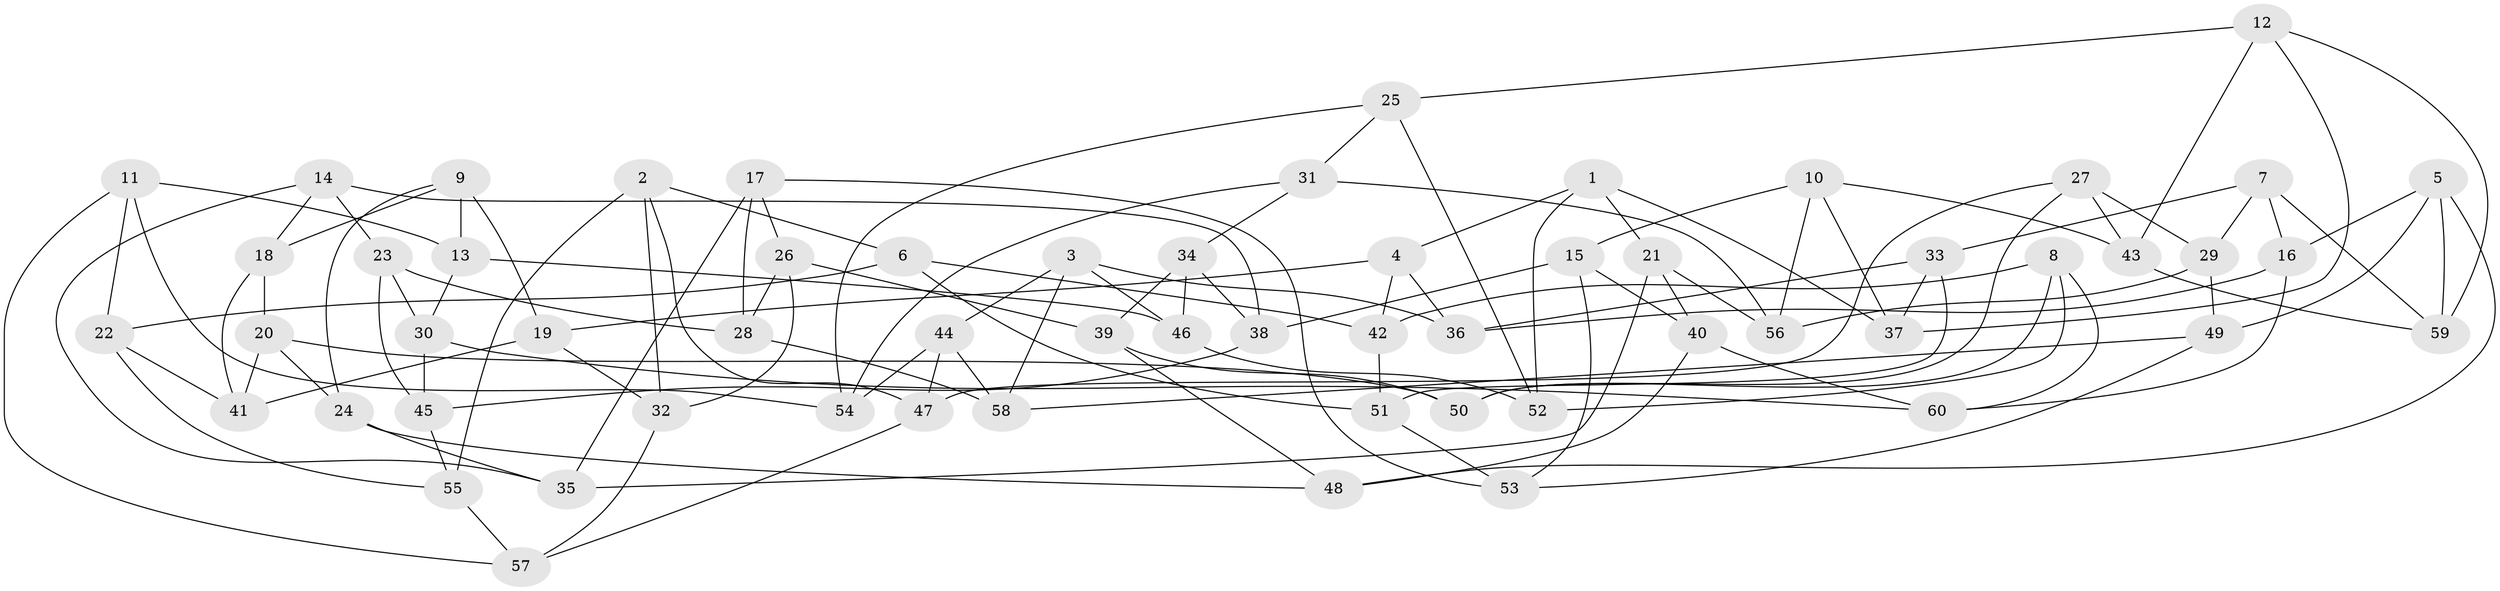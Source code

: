 // Generated by graph-tools (version 1.1) at 2025/38/03/09/25 02:38:03]
// undirected, 60 vertices, 120 edges
graph export_dot {
graph [start="1"]
  node [color=gray90,style=filled];
  1;
  2;
  3;
  4;
  5;
  6;
  7;
  8;
  9;
  10;
  11;
  12;
  13;
  14;
  15;
  16;
  17;
  18;
  19;
  20;
  21;
  22;
  23;
  24;
  25;
  26;
  27;
  28;
  29;
  30;
  31;
  32;
  33;
  34;
  35;
  36;
  37;
  38;
  39;
  40;
  41;
  42;
  43;
  44;
  45;
  46;
  47;
  48;
  49;
  50;
  51;
  52;
  53;
  54;
  55;
  56;
  57;
  58;
  59;
  60;
  1 -- 37;
  1 -- 4;
  1 -- 21;
  1 -- 52;
  2 -- 55;
  2 -- 32;
  2 -- 47;
  2 -- 6;
  3 -- 36;
  3 -- 58;
  3 -- 46;
  3 -- 44;
  4 -- 19;
  4 -- 36;
  4 -- 42;
  5 -- 59;
  5 -- 48;
  5 -- 49;
  5 -- 16;
  6 -- 42;
  6 -- 51;
  6 -- 22;
  7 -- 16;
  7 -- 29;
  7 -- 33;
  7 -- 59;
  8 -- 42;
  8 -- 52;
  8 -- 60;
  8 -- 50;
  9 -- 19;
  9 -- 13;
  9 -- 24;
  9 -- 18;
  10 -- 37;
  10 -- 15;
  10 -- 56;
  10 -- 43;
  11 -- 54;
  11 -- 22;
  11 -- 57;
  11 -- 13;
  12 -- 43;
  12 -- 37;
  12 -- 59;
  12 -- 25;
  13 -- 46;
  13 -- 30;
  14 -- 38;
  14 -- 23;
  14 -- 18;
  14 -- 35;
  15 -- 40;
  15 -- 53;
  15 -- 38;
  16 -- 36;
  16 -- 60;
  17 -- 28;
  17 -- 53;
  17 -- 35;
  17 -- 26;
  18 -- 20;
  18 -- 41;
  19 -- 32;
  19 -- 41;
  20 -- 50;
  20 -- 24;
  20 -- 41;
  21 -- 56;
  21 -- 40;
  21 -- 35;
  22 -- 55;
  22 -- 41;
  23 -- 30;
  23 -- 45;
  23 -- 28;
  24 -- 48;
  24 -- 35;
  25 -- 54;
  25 -- 31;
  25 -- 52;
  26 -- 28;
  26 -- 32;
  26 -- 39;
  27 -- 50;
  27 -- 43;
  27 -- 47;
  27 -- 29;
  28 -- 58;
  29 -- 56;
  29 -- 49;
  30 -- 45;
  30 -- 60;
  31 -- 34;
  31 -- 54;
  31 -- 56;
  32 -- 57;
  33 -- 51;
  33 -- 36;
  33 -- 37;
  34 -- 38;
  34 -- 39;
  34 -- 46;
  38 -- 45;
  39 -- 50;
  39 -- 48;
  40 -- 60;
  40 -- 48;
  42 -- 51;
  43 -- 59;
  44 -- 58;
  44 -- 54;
  44 -- 47;
  45 -- 55;
  46 -- 52;
  47 -- 57;
  49 -- 53;
  49 -- 58;
  51 -- 53;
  55 -- 57;
}
